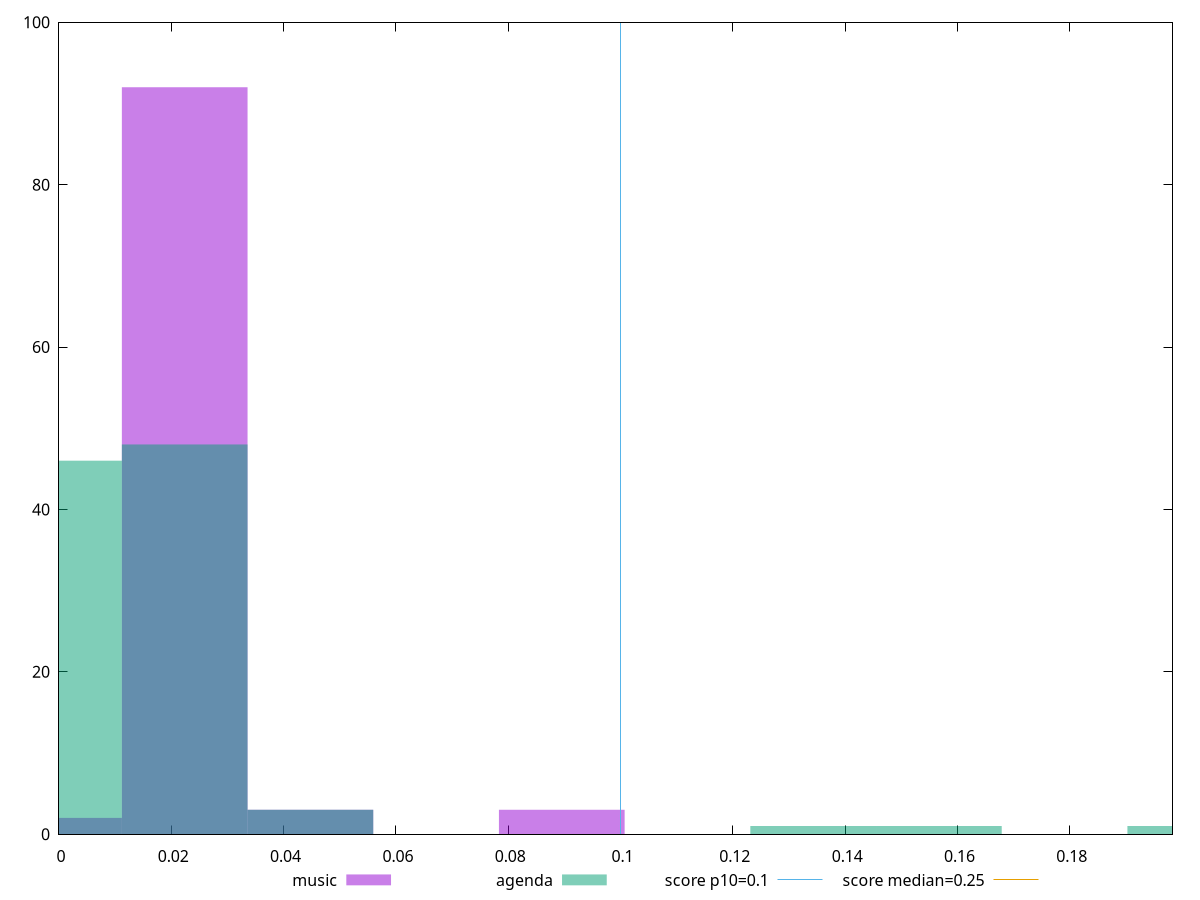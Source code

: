 reset

$music <<EOF
0.02238377148068583 92
0.08953508592274333 3
0 2
0.04476754296137166 3
EOF

$agenda <<EOF
0.02238377148068583 48
0 46
0.13430262888411498 1
0.04476754296137166 3
0.20145394332617247 1
0.15668640036480083 1
EOF

set key outside below
set boxwidth 0.02238377148068583
set xrange [0:0.19828971491919622]
set yrange [0:100]
set trange [0:100]
set style fill transparent solid 0.5 noborder

set parametric
set terminal svg size 640, 500 enhanced background rgb 'white'
set output "reports/report_00028_2021-02-24T12-49-42.674Z/cumulative-layout-shift/comparison/histogram/0_vs_1.svg"

plot $music title "music" with boxes, \
     $agenda title "agenda" with boxes, \
     0.1,t title "score p10=0.1", \
     0.25,t title "score median=0.25"

reset
